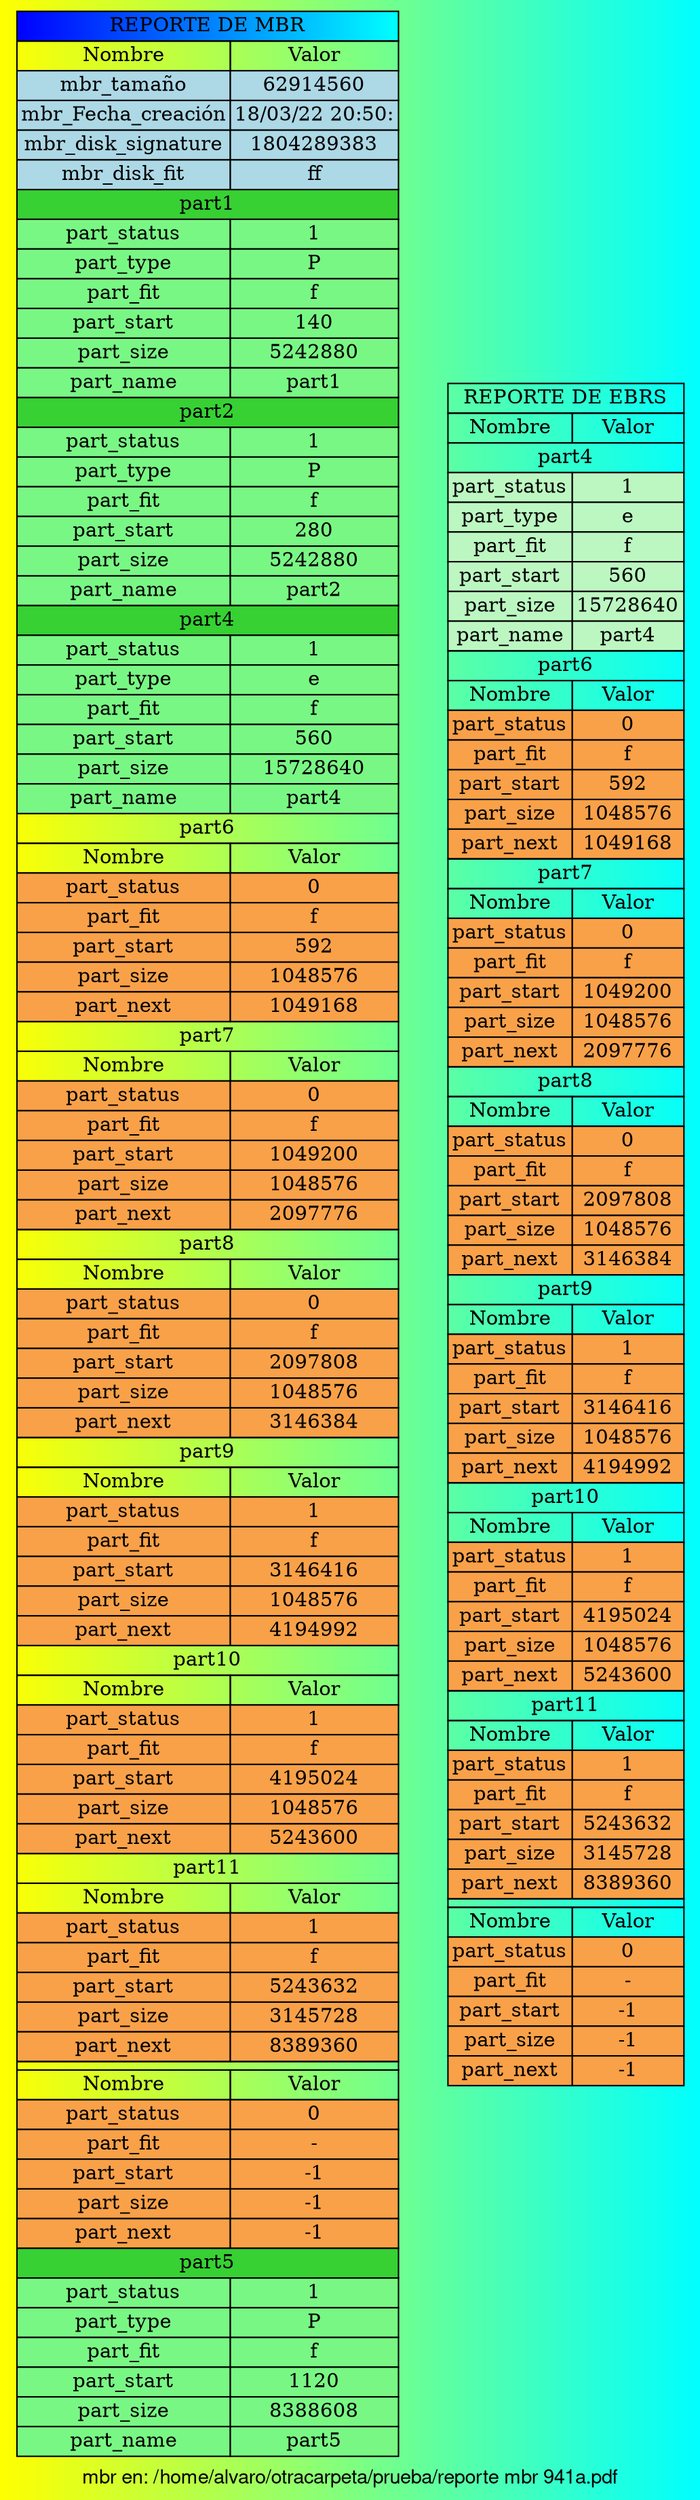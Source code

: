 digraph migraph{
     bgcolor="yellow:cyan"     gradientangle=0    label="mbr en: /home/alvaro/otracarpeta/prueba/reporte mbr 941a.pdf"    fontcolor="black"    fontname="Helvetica,Arial,sans-serif"

tbl [
shape=plaintext
 label=<
<table border='0' cellborder='1' cellspacing='0'>
<tr><td colspan="3" bgcolor="blue:cyan">REPORTE DE MBR</td></tr>
<th><td>Nombre</td><td>Valor</td></th>
<tr><td bgcolor="lightblue">mbr_tamaño</td><td bgcolor="lightblue">62914560</td></tr>
<tr><td bgcolor="lightblue">mbr_Fecha_creación</td><td bgcolor="lightblue">18/03/22 20:50:</td></tr>
<tr><td bgcolor="lightblue">mbr_disk_signature</td><td bgcolor="lightblue">1804289383</td></tr>
<tr><td bgcolor="lightblue">mbr_disk_fit</td><td bgcolor="lightblue">ff</td></tr>
<tr><td colspan="2" bgcolor="#37D134">part1</td></tr>
<tr><td bgcolor="#79F784">part_status</td><td bgcolor="#79F784">1</td></tr>
<tr><td bgcolor="#79F784#79F784">part_type</td><td bgcolor="#79F784">P</td></tr>
<tr><td bgcolor="#79F784">part_fit</td><td bgcolor="#79F784">f</td></tr>
<tr><td bgcolor="#79F784">part_start</td><td bgcolor="#79F784">140</td></tr>
<tr><td bgcolor="#79F784">part_size</td><td bgcolor="#79F784">5242880</td></tr>
<tr><td bgcolor="#79F784">part_name</td><td bgcolor="#79F784">part1</td></tr>
<tr><td colspan="2" bgcolor="#37D134">part2</td></tr>
<tr><td bgcolor="#79F784">part_status</td><td bgcolor="#79F784">1</td></tr>
<tr><td bgcolor="#79F784#79F784">part_type</td><td bgcolor="#79F784">P</td></tr>
<tr><td bgcolor="#79F784">part_fit</td><td bgcolor="#79F784">f</td></tr>
<tr><td bgcolor="#79F784">part_start</td><td bgcolor="#79F784">280</td></tr>
<tr><td bgcolor="#79F784">part_size</td><td bgcolor="#79F784">5242880</td></tr>
<tr><td bgcolor="#79F784">part_name</td><td bgcolor="#79F784">part2</td></tr>
<tr><td colspan="2" bgcolor="#37D134">part4</td></tr>
<tr><td bgcolor="#79F784">part_status</td><td bgcolor="#79F784">1</td></tr>
<tr><td bgcolor="#79F784#79F784">part_type</td><td bgcolor="#79F784">e</td></tr>
<tr><td bgcolor="#79F784">part_fit</td><td bgcolor="#79F784">f</td></tr>
<tr><td bgcolor="#79F784">part_start</td><td bgcolor="#79F784">560</td></tr>
<tr><td bgcolor="#79F784">part_size</td><td bgcolor="#79F784">15728640</td></tr>
<tr><td bgcolor="#79F784">part_name</td><td bgcolor="#79F784">part4</td></tr>
<tr><td colspan="3">part6</td></tr>
<th><td>Nombre</td><td>Valor</td></th>
<tr><td bgcolor="#F9A148">part_status</td><td bgcolor="#F9A148">0</td></tr>
<tr><td bgcolor="#F9A148">part_fit</td><td bgcolor="#F9A148">f</td></tr>
<tr><td bgcolor="#F9A148">part_start</td><td bgcolor="#F9A148">592</td></tr>
<tr><td bgcolor="#F9A148">part_size</td><td bgcolor="#F9A148">1048576</td></tr>
<tr><td bgcolor="#F9A148">part_next</td><td bgcolor="#F9A148">1049168</td></tr>
<tr><td colspan="3">part7</td></tr>
<th><td>Nombre</td><td>Valor</td></th>
<tr><td bgcolor="#F9A148">part_status</td><td bgcolor="#F9A148">0</td></tr>
<tr><td bgcolor="#F9A148">part_fit</td><td bgcolor="#F9A148">f</td></tr>
<tr><td bgcolor="#F9A148">part_start</td><td bgcolor="#F9A148">1049200</td></tr>
<tr><td bgcolor="#F9A148">part_size</td><td bgcolor="#F9A148">1048576</td></tr>
<tr><td bgcolor="#F9A148">part_next</td><td bgcolor="#F9A148">2097776</td></tr>
<tr><td colspan="3">part8</td></tr>
<th><td>Nombre</td><td>Valor</td></th>
<tr><td bgcolor="#F9A148">part_status</td><td bgcolor="#F9A148">0</td></tr>
<tr><td bgcolor="#F9A148">part_fit</td><td bgcolor="#F9A148">f</td></tr>
<tr><td bgcolor="#F9A148">part_start</td><td bgcolor="#F9A148">2097808</td></tr>
<tr><td bgcolor="#F9A148">part_size</td><td bgcolor="#F9A148">1048576</td></tr>
<tr><td bgcolor="#F9A148">part_next</td><td bgcolor="#F9A148">3146384</td></tr>
<tr><td colspan="3">part9</td></tr>
<th><td>Nombre</td><td>Valor</td></th>
<tr><td bgcolor="#F9A148">part_status</td><td bgcolor="#F9A148">1</td></tr>
<tr><td bgcolor="#F9A148">part_fit</td><td bgcolor="#F9A148">f</td></tr>
<tr><td bgcolor="#F9A148">part_start</td><td bgcolor="#F9A148">3146416</td></tr>
<tr><td bgcolor="#F9A148">part_size</td><td bgcolor="#F9A148">1048576</td></tr>
<tr><td bgcolor="#F9A148">part_next</td><td bgcolor="#F9A148">4194992</td></tr>
<tr><td colspan="3">part10</td></tr>
<th><td>Nombre</td><td>Valor</td></th>
<tr><td bgcolor="#F9A148">part_status</td><td bgcolor="#F9A148">1</td></tr>
<tr><td bgcolor="#F9A148">part_fit</td><td bgcolor="#F9A148">f</td></tr>
<tr><td bgcolor="#F9A148">part_start</td><td bgcolor="#F9A148">4195024</td></tr>
<tr><td bgcolor="#F9A148">part_size</td><td bgcolor="#F9A148">1048576</td></tr>
<tr><td bgcolor="#F9A148">part_next</td><td bgcolor="#F9A148">5243600</td></tr>
<tr><td colspan="3">part11</td></tr>
<th><td>Nombre</td><td>Valor</td></th>
<tr><td bgcolor="#F9A148">part_status</td><td bgcolor="#F9A148">1</td></tr>
<tr><td bgcolor="#F9A148">part_fit</td><td bgcolor="#F9A148">f</td></tr>
<tr><td bgcolor="#F9A148">part_start</td><td bgcolor="#F9A148">5243632</td></tr>
<tr><td bgcolor="#F9A148">part_size</td><td bgcolor="#F9A148">3145728</td></tr>
<tr><td bgcolor="#F9A148">part_next</td><td bgcolor="#F9A148">8389360</td></tr>
<tr><td colspan="3"></td></tr>
<th><td>Nombre</td><td>Valor</td></th>
<tr><td bgcolor="#F9A148">part_status</td><td bgcolor="#F9A148">0</td></tr>
<tr><td bgcolor="#F9A148">part_fit</td><td bgcolor="#F9A148">-</td></tr>
<tr><td bgcolor="#F9A148">part_start</td><td bgcolor="#F9A148">-1</td></tr>
<tr><td bgcolor="#F9A148">part_size</td><td bgcolor="#F9A148">-1</td></tr>
<tr><td bgcolor="#F9A148">part_next</td><td bgcolor="#F9A148">-1</td></tr>
<tr><td colspan="2" bgcolor="#37D134">part5</td></tr>
<tr><td bgcolor="#79F784">part_status</td><td bgcolor="#79F784">1</td></tr>
<tr><td bgcolor="#79F784#79F784">part_type</td><td bgcolor="#79F784">P</td></tr>
<tr><td bgcolor="#79F784">part_fit</td><td bgcolor="#79F784">f</td></tr>
<tr><td bgcolor="#79F784">part_start</td><td bgcolor="#79F784">1120</td></tr>
<tr><td bgcolor="#79F784">part_size</td><td bgcolor="#79F784">8388608</td></tr>
<tr><td bgcolor="#79F784">part_name</td><td bgcolor="#79F784">part5</td></tr>
</table>
>];



tbl3 [
shape=plaintext
 label=<
<table border='0' cellborder='1' cellspacing='0'>
<tr><td colspan="3">REPORTE DE EBRS</td></tr>
<th><td>Nombre</td><td>Valor</td></th>
<tr><td colspan="3">part4</td></tr>
<tr><td bgcolor="#bcf7c1">part_status</td><td bgcolor="#bcf7c1">1</td></tr>
<tr><td bgcolor="#bcf7c1">part_type</td><td bgcolor="#bcf7c1">e</td></tr>
<tr><td bgcolor="#bcf7c1">part_fit</td><td bgcolor="#bcf7c1">f</td></tr>
<tr><td bgcolor="#bcf7c1">part_start</td><td bgcolor="#bcf7c1">560</td></tr>
<tr><td bgcolor="#bcf7c1">part_size</td><td bgcolor="#bcf7c1">15728640</td></tr>
<tr><td bgcolor="#bcf7c1">part_name</td><td bgcolor="#bcf7c1">part4</td></tr>
<tr><td colspan="3">part6</td></tr>
<th><td>Nombre</td><td>Valor</td></th>
<tr><td bgcolor="#F9A148">part_status</td><td bgcolor="#F9A148">0</td></tr>
<tr><td bgcolor="#F9A148">part_fit</td><td bgcolor="#F9A148">f</td></tr>
<tr><td bgcolor="#F9A148">part_start</td><td bgcolor="#F9A148">592</td></tr>
<tr><td bgcolor="#F9A148">part_size</td><td bgcolor="#F9A148">1048576</td></tr>
<tr><td bgcolor="#F9A148">part_next</td><td bgcolor="#F9A148">1049168</td></tr>
<tr><td colspan="3">part7</td></tr>
<th><td>Nombre</td><td>Valor</td></th>
<tr><td bgcolor="#F9A148">part_status</td><td bgcolor="#F9A148">0</td></tr>
<tr><td bgcolor="#F9A148">part_fit</td><td bgcolor="#F9A148">f</td></tr>
<tr><td bgcolor="#F9A148">part_start</td><td bgcolor="#F9A148">1049200</td></tr>
<tr><td bgcolor="#F9A148">part_size</td><td bgcolor="#F9A148">1048576</td></tr>
<tr><td bgcolor="#F9A148">part_next</td><td bgcolor="#F9A148">2097776</td></tr>
<tr><td colspan="3">part8</td></tr>
<th><td>Nombre</td><td>Valor</td></th>
<tr><td bgcolor="#F9A148">part_status</td><td bgcolor="#F9A148">0</td></tr>
<tr><td bgcolor="#F9A148">part_fit</td><td bgcolor="#F9A148">f</td></tr>
<tr><td bgcolor="#F9A148">part_start</td><td bgcolor="#F9A148">2097808</td></tr>
<tr><td bgcolor="#F9A148">part_size</td><td bgcolor="#F9A148">1048576</td></tr>
<tr><td bgcolor="#F9A148">part_next</td><td bgcolor="#F9A148">3146384</td></tr>
<tr><td colspan="3">part9</td></tr>
<th><td>Nombre</td><td>Valor</td></th>
<tr><td bgcolor="#F9A148">part_status</td><td bgcolor="#F9A148">1</td></tr>
<tr><td bgcolor="#F9A148">part_fit</td><td bgcolor="#F9A148">f</td></tr>
<tr><td bgcolor="#F9A148">part_start</td><td bgcolor="#F9A148">3146416</td></tr>
<tr><td bgcolor="#F9A148">part_size</td><td bgcolor="#F9A148">1048576</td></tr>
<tr><td bgcolor="#F9A148">part_next</td><td bgcolor="#F9A148">4194992</td></tr>
<tr><td colspan="3">part10</td></tr>
<th><td>Nombre</td><td>Valor</td></th>
<tr><td bgcolor="#F9A148">part_status</td><td bgcolor="#F9A148">1</td></tr>
<tr><td bgcolor="#F9A148">part_fit</td><td bgcolor="#F9A148">f</td></tr>
<tr><td bgcolor="#F9A148">part_start</td><td bgcolor="#F9A148">4195024</td></tr>
<tr><td bgcolor="#F9A148">part_size</td><td bgcolor="#F9A148">1048576</td></tr>
<tr><td bgcolor="#F9A148">part_next</td><td bgcolor="#F9A148">5243600</td></tr>
<tr><td colspan="3">part11</td></tr>
<th><td>Nombre</td><td>Valor</td></th>
<tr><td bgcolor="#F9A148">part_status</td><td bgcolor="#F9A148">1</td></tr>
<tr><td bgcolor="#F9A148">part_fit</td><td bgcolor="#F9A148">f</td></tr>
<tr><td bgcolor="#F9A148">part_start</td><td bgcolor="#F9A148">5243632</td></tr>
<tr><td bgcolor="#F9A148">part_size</td><td bgcolor="#F9A148">3145728</td></tr>
<tr><td bgcolor="#F9A148">part_next</td><td bgcolor="#F9A148">8389360</td></tr>
<tr><td colspan="3"></td></tr>
<th><td>Nombre</td><td>Valor</td></th>
<tr><td bgcolor="#F9A148">part_status</td><td bgcolor="#F9A148">0</td></tr>
<tr><td bgcolor="#F9A148">part_fit</td><td bgcolor="#F9A148">-</td></tr>
<tr><td bgcolor="#F9A148">part_start</td><td bgcolor="#F9A148">-1</td></tr>
<tr><td bgcolor="#F9A148">part_size</td><td bgcolor="#F9A148">-1</td></tr>
<tr><td bgcolor="#F9A148">part_next</td><td bgcolor="#F9A148">-1</td></tr>
</table>
>];
}
